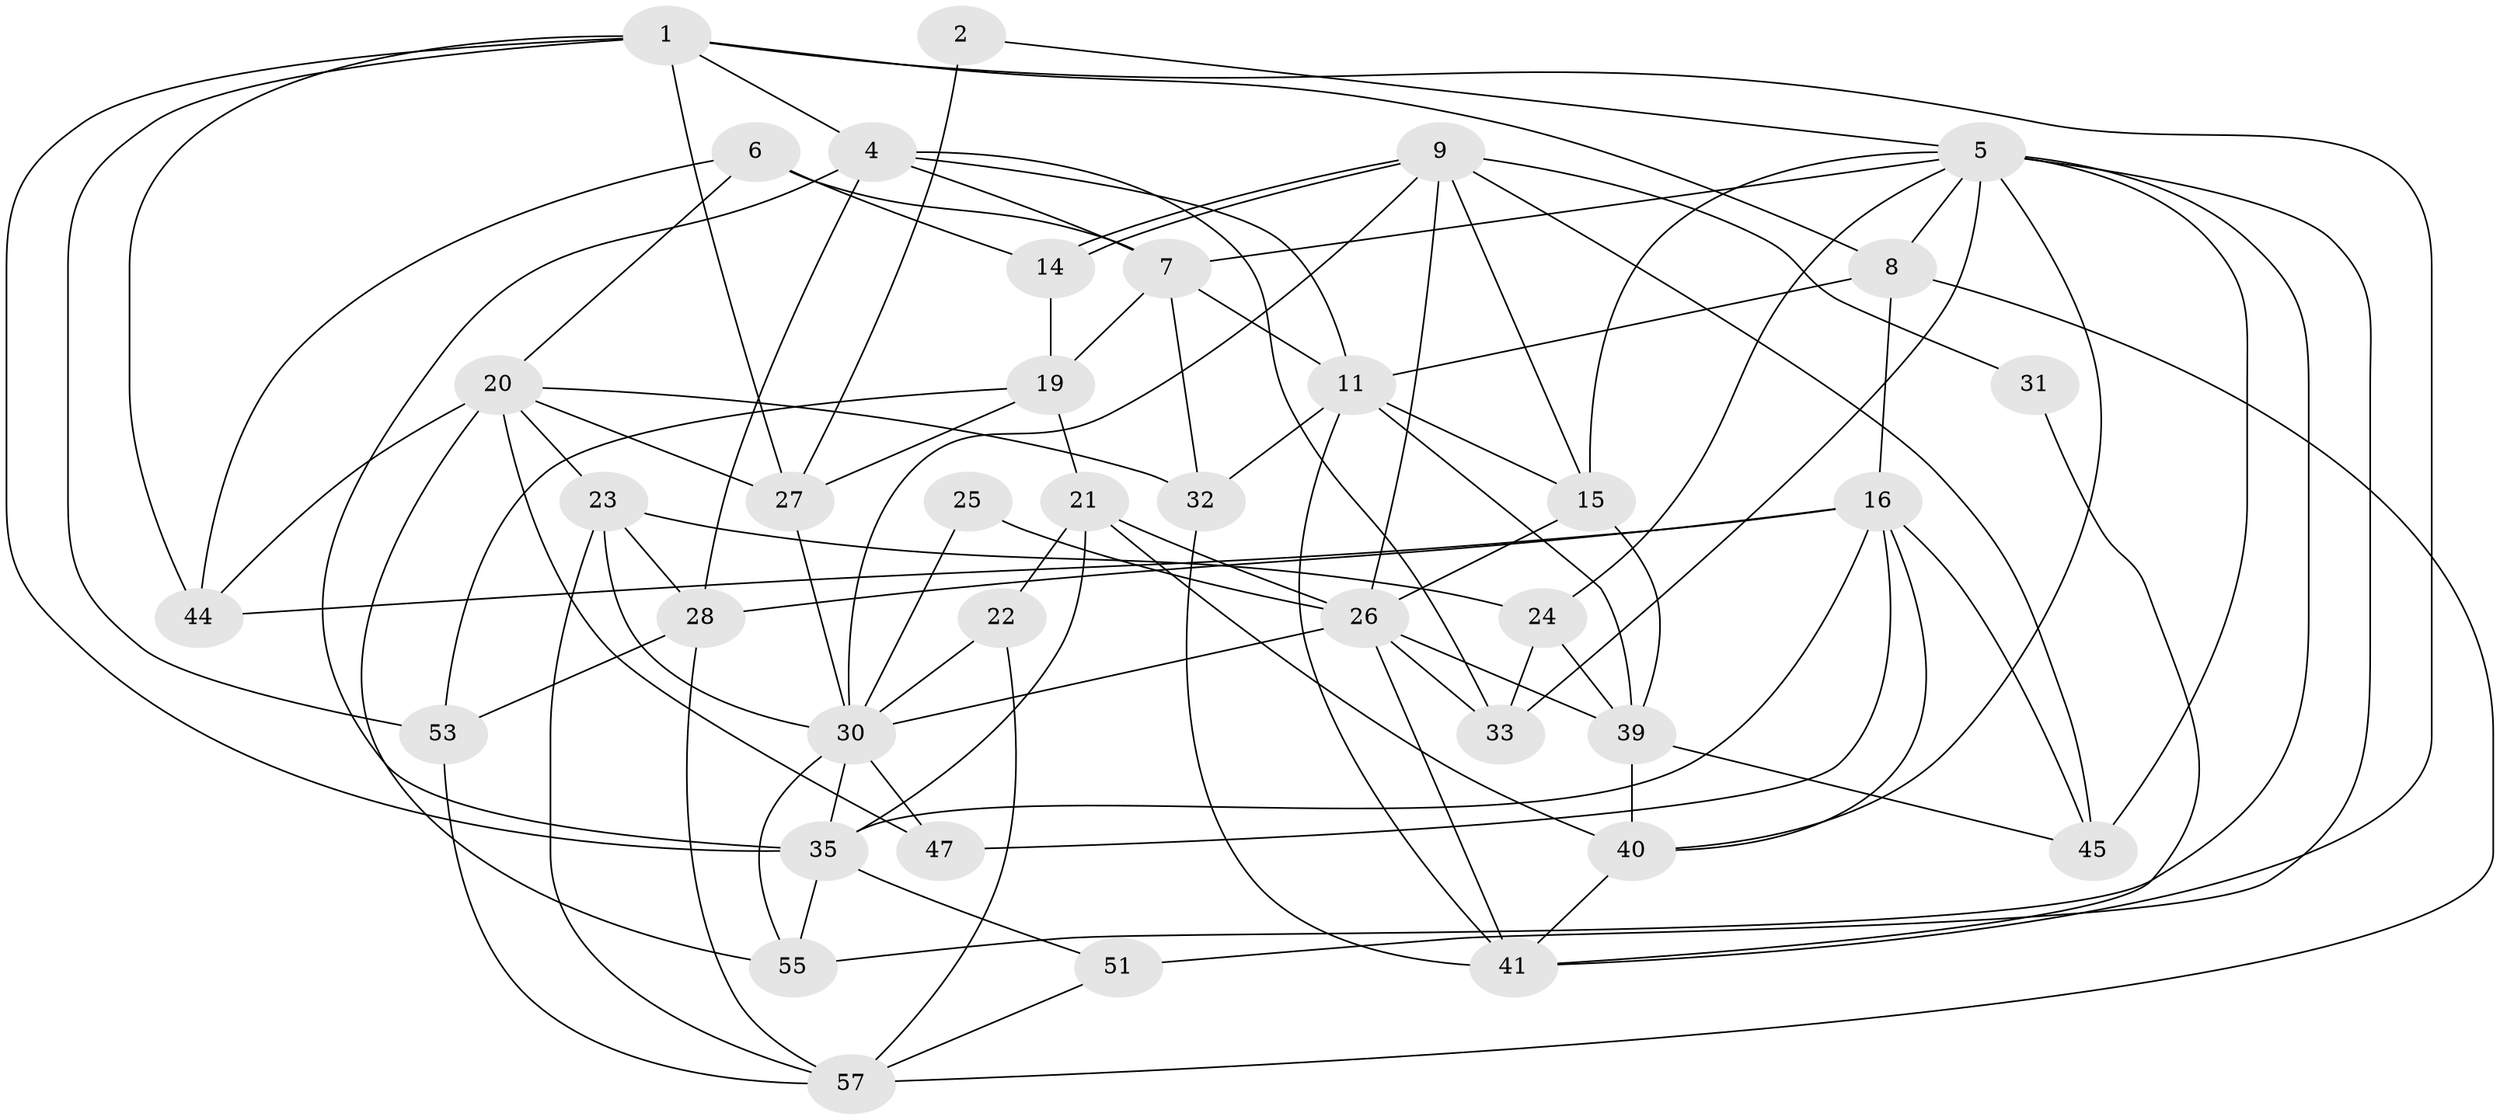 // original degree distribution, {6: 0.08333333333333333, 3: 0.25, 5: 0.16666666666666666, 4: 0.3333333333333333, 2: 0.11666666666666667, 7: 0.05}
// Generated by graph-tools (version 1.1) at 2025/11/02/27/25 16:11:16]
// undirected, 37 vertices, 95 edges
graph export_dot {
graph [start="1"]
  node [color=gray90,style=filled];
  1 [super="+3"];
  2;
  4 [super="+18"];
  5 [super="+13"];
  6 [super="+10"];
  7 [super="+29"];
  8 [super="+34"];
  9 [super="+37"];
  11 [super="+12"];
  14;
  15 [super="+17"];
  16 [super="+42"];
  19 [super="+56"];
  20 [super="+43"];
  21 [super="+54"];
  22;
  23 [super="+36"];
  24 [super="+38"];
  25;
  26 [super="+46"];
  27 [super="+60"];
  28;
  30 [super="+48"];
  31;
  32;
  33;
  35 [super="+49"];
  39 [super="+50"];
  40 [super="+52"];
  41 [super="+59"];
  44;
  45;
  47;
  51;
  53;
  55;
  57 [super="+58"];
  1 -- 35;
  1 -- 53;
  1 -- 4;
  1 -- 27;
  1 -- 44;
  1 -- 8;
  1 -- 41;
  2 -- 5;
  2 -- 27 [weight=2];
  4 -- 33;
  4 -- 28;
  4 -- 7;
  4 -- 35;
  4 -- 11;
  5 -- 51;
  5 -- 33;
  5 -- 40;
  5 -- 55;
  5 -- 8;
  5 -- 45;
  5 -- 15;
  5 -- 24;
  5 -- 7;
  6 -- 44;
  6 -- 20;
  6 -- 7;
  6 -- 14;
  7 -- 11;
  7 -- 32;
  7 -- 19;
  8 -- 16;
  8 -- 57;
  8 -- 11;
  9 -- 14;
  9 -- 14;
  9 -- 30;
  9 -- 45;
  9 -- 31;
  9 -- 15;
  9 -- 26;
  11 -- 39;
  11 -- 32;
  11 -- 41;
  11 -- 15;
  14 -- 19;
  15 -- 39;
  15 -- 26;
  16 -- 45;
  16 -- 35;
  16 -- 28;
  16 -- 40;
  16 -- 47;
  16 -- 44;
  19 -- 53;
  19 -- 27;
  19 -- 21;
  20 -- 55;
  20 -- 32;
  20 -- 27;
  20 -- 44;
  20 -- 47;
  20 -- 23;
  21 -- 35;
  21 -- 22;
  21 -- 40;
  21 -- 26 [weight=2];
  22 -- 30;
  22 -- 57;
  23 -- 28;
  23 -- 57;
  23 -- 24;
  23 -- 30;
  24 -- 39;
  24 -- 33;
  25 -- 30;
  25 -- 26;
  26 -- 33;
  26 -- 39;
  26 -- 30;
  26 -- 41;
  27 -- 30;
  28 -- 53;
  28 -- 57;
  30 -- 47;
  30 -- 35;
  30 -- 55;
  31 -- 41;
  32 -- 41;
  35 -- 51;
  35 -- 55;
  39 -- 45;
  39 -- 40;
  40 -- 41;
  51 -- 57;
  53 -- 57;
}

